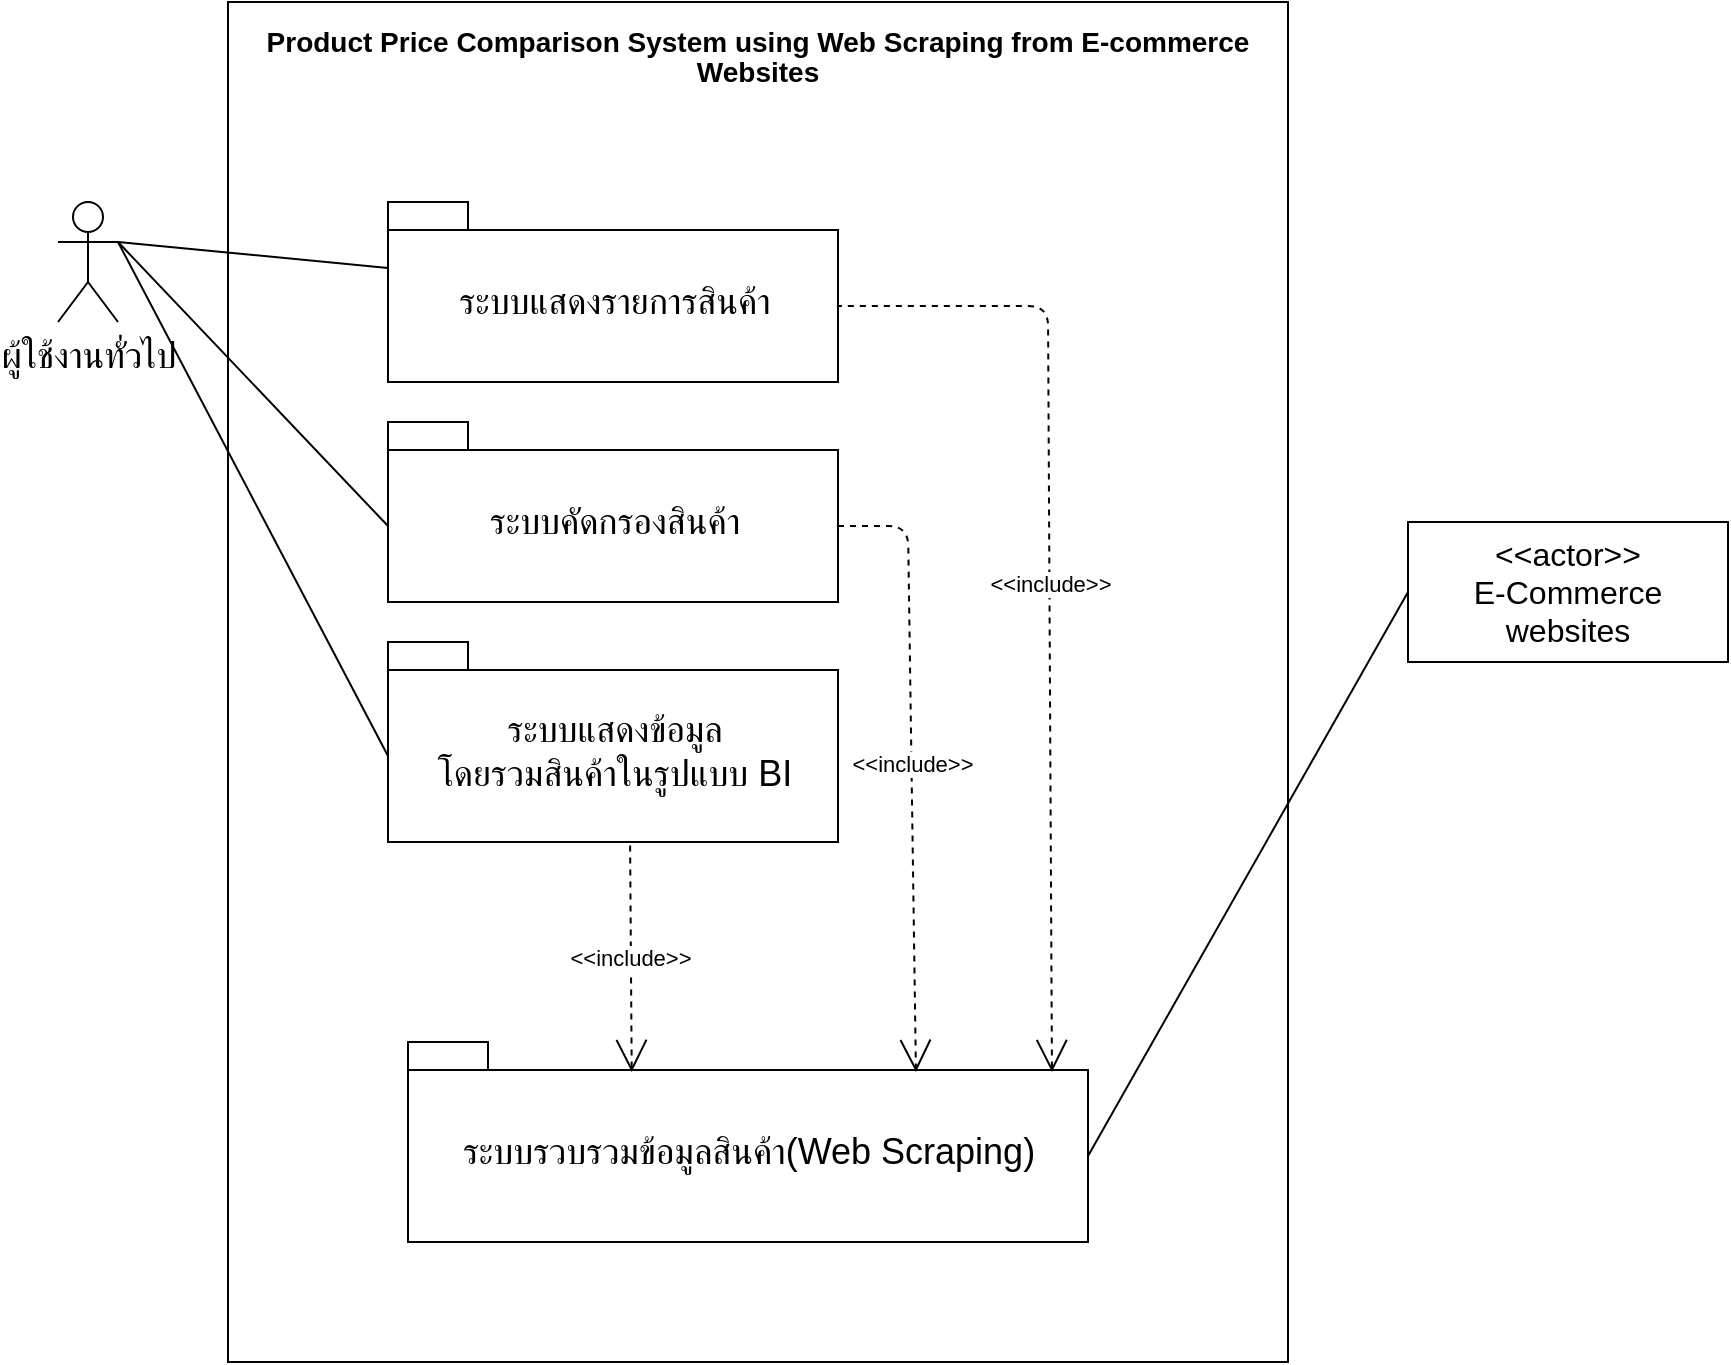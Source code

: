 <mxfile version="15.3.7" type="github">
  <diagram id="p0Sswh1wCOy0EvHFWE1C" name="Page-1">
    <mxGraphModel dx="1422" dy="794" grid="1" gridSize="10" guides="1" tooltips="1" connect="1" arrows="1" fold="1" page="1" pageScale="1" pageWidth="827" pageHeight="1169" math="0" shadow="0">
      <root>
        <mxCell id="0" />
        <mxCell id="1" parent="0" />
        <mxCell id="UP2Xns26A9CMsstVCoSg-2" value="&lt;span style=&quot;line-height: 115% ; font-family: &amp;#34;th sarabunpsk&amp;#34; , sans-serif&quot;&gt;&lt;font size=&quot;1&quot;&gt;&lt;b style=&quot;font-size: 14px&quot;&gt;Product Price Comparison System using Web Scraping from E-commerce Websites&lt;/b&gt;&lt;/font&gt;&lt;/span&gt;" style="rounded=0;whiteSpace=wrap;html=1;spacingTop=-125;spacing=5;spacingBottom=500;" vertex="1" parent="1">
          <mxGeometry x="140" y="10" width="530" height="680" as="geometry" />
        </mxCell>
        <mxCell id="cj-hPwlbrHodN3N8FsVO-1" value="&lt;font style=&quot;font-size: 18px&quot;&gt;ผู้ใช้งานทั่วไป&lt;/font&gt;" style="shape=umlActor;verticalLabelPosition=bottom;verticalAlign=top;html=1;outlineConnect=0;hachureGap=4;pointerEvents=0;" parent="1" vertex="1">
          <mxGeometry x="55" y="110" width="30" height="60" as="geometry" />
        </mxCell>
        <mxCell id="cj-hPwlbrHodN3N8FsVO-3" value="&lt;font style=&quot;font-size: 18px ; font-weight: normal&quot;&gt;ระบบแสดงรายการสินค้า&lt;/font&gt;" style="shape=folder;fontStyle=1;spacingTop=10;tabWidth=40;tabHeight=14;tabPosition=left;html=1;hachureGap=4;pointerEvents=0;" parent="1" vertex="1">
          <mxGeometry x="220" y="110" width="225" height="90" as="geometry" />
        </mxCell>
        <mxCell id="Q_QUAt-K6iGTTHn7CNDI-12" value="" style="endArrow=none;html=1;startSize=14;endSize=14;sourcePerimeterSpacing=8;targetPerimeterSpacing=8;entryX=0;entryY=0;entryDx=0;entryDy=33;entryPerimeter=0;exitX=1;exitY=0.333;exitDx=0;exitDy=0;exitPerimeter=0;" parent="1" source="cj-hPwlbrHodN3N8FsVO-1" target="cj-hPwlbrHodN3N8FsVO-3" edge="1">
          <mxGeometry width="50" height="50" relative="1" as="geometry">
            <mxPoint x="80" y="130" as="sourcePoint" />
            <mxPoint x="410" y="260" as="targetPoint" />
          </mxGeometry>
        </mxCell>
        <mxCell id="Q_QUAt-K6iGTTHn7CNDI-13" value="&lt;font style=&quot;font-size: 18px ; font-weight: normal&quot;&gt;ระบบคัดกรองสินค้า&lt;/font&gt;" style="shape=folder;fontStyle=1;spacingTop=10;tabWidth=40;tabHeight=14;tabPosition=left;html=1;hachureGap=4;pointerEvents=0;" parent="1" vertex="1">
          <mxGeometry x="220" y="220" width="225" height="90" as="geometry" />
        </mxCell>
        <mxCell id="Q_QUAt-K6iGTTHn7CNDI-14" value="&lt;font style=&quot;font-size: 18px ; font-weight: normal&quot;&gt;ระบบแสดงข้อมูล&lt;br&gt;โดยรวมสินค้าในรูปแบบ BI&lt;/font&gt;" style="shape=folder;fontStyle=1;spacingTop=10;tabWidth=40;tabHeight=14;tabPosition=left;html=1;hachureGap=4;pointerEvents=0;" parent="1" vertex="1">
          <mxGeometry x="220" y="330" width="225" height="100" as="geometry" />
        </mxCell>
        <mxCell id="Q_QUAt-K6iGTTHn7CNDI-15" value="" style="endArrow=none;html=1;startSize=14;endSize=14;sourcePerimeterSpacing=8;targetPerimeterSpacing=8;entryX=1;entryY=0.333;entryDx=0;entryDy=0;entryPerimeter=0;exitX=0;exitY=0;exitDx=0;exitDy=52;exitPerimeter=0;" parent="1" source="Q_QUAt-K6iGTTHn7CNDI-13" target="cj-hPwlbrHodN3N8FsVO-1" edge="1">
          <mxGeometry width="50" height="50" relative="1" as="geometry">
            <mxPoint x="150" y="240" as="sourcePoint" />
            <mxPoint x="200" y="190" as="targetPoint" />
          </mxGeometry>
        </mxCell>
        <mxCell id="Q_QUAt-K6iGTTHn7CNDI-17" value="" style="endArrow=none;html=1;startSize=14;endSize=14;sourcePerimeterSpacing=8;targetPerimeterSpacing=8;entryX=1;entryY=0.333;entryDx=0;entryDy=0;entryPerimeter=0;exitX=0;exitY=0;exitDx=0;exitDy=57;exitPerimeter=0;" parent="1" source="Q_QUAt-K6iGTTHn7CNDI-14" target="cj-hPwlbrHodN3N8FsVO-1" edge="1">
          <mxGeometry width="50" height="50" relative="1" as="geometry">
            <mxPoint x="90" y="280" as="sourcePoint" />
            <mxPoint x="140" y="230" as="targetPoint" />
          </mxGeometry>
        </mxCell>
        <mxCell id="Q_QUAt-K6iGTTHn7CNDI-34" value="&lt;font style=&quot;font-size: 18px ; font-weight: normal&quot;&gt;ระบบรวบรวมข้อมูลสินค้า(Web Scraping)&lt;/font&gt;" style="shape=folder;fontStyle=1;spacingTop=10;tabWidth=40;tabHeight=14;tabPosition=left;html=1;hachureGap=4;pointerEvents=0;" parent="1" vertex="1">
          <mxGeometry x="230" y="530" width="340" height="100" as="geometry" />
        </mxCell>
        <mxCell id="Q_QUAt-K6iGTTHn7CNDI-40" value="&amp;lt;&amp;lt;include&amp;gt;&amp;gt;" style="endArrow=none;dashed=1;html=1;startSize=14;endSize=14;sourcePerimeterSpacing=8;targetPerimeterSpacing=8;strokeColor=default;entryX=0.538;entryY=1;entryDx=0;entryDy=0;entryPerimeter=0;endFill=0;startArrow=open;startFill=0;exitX=0.329;exitY=0.15;exitDx=0;exitDy=0;exitPerimeter=0;" parent="1" source="Q_QUAt-K6iGTTHn7CNDI-34" target="Q_QUAt-K6iGTTHn7CNDI-14" edge="1">
          <mxGeometry width="50" height="50" relative="1" as="geometry">
            <mxPoint x="341" y="550" as="sourcePoint" />
            <mxPoint x="380" y="440" as="targetPoint" />
          </mxGeometry>
        </mxCell>
        <mxCell id="Q_QUAt-K6iGTTHn7CNDI-42" value="&amp;lt;&amp;lt;include&amp;gt;&amp;gt;" style="endArrow=open;dashed=1;html=1;startSize=14;endSize=14;sourcePerimeterSpacing=8;targetPerimeterSpacing=8;strokeColor=default;exitX=0;exitY=0;exitDx=225;exitDy=52;exitPerimeter=0;entryX=0.747;entryY=0.15;entryDx=0;entryDy=0;entryPerimeter=0;startArrow=none;startFill=0;endFill=0;" parent="1" source="Q_QUAt-K6iGTTHn7CNDI-13" target="Q_QUAt-K6iGTTHn7CNDI-34" edge="1">
          <mxGeometry width="50" height="50" relative="1" as="geometry">
            <mxPoint x="460" y="280" as="sourcePoint" />
            <mxPoint x="510" y="230" as="targetPoint" />
            <Array as="points">
              <mxPoint x="480" y="272" />
            </Array>
          </mxGeometry>
        </mxCell>
        <mxCell id="Q_QUAt-K6iGTTHn7CNDI-43" value="&amp;lt;&amp;lt;include&amp;gt;&amp;gt;" style="endArrow=none;dashed=1;html=1;startSize=14;endSize=14;sourcePerimeterSpacing=8;targetPerimeterSpacing=8;strokeColor=default;startArrow=open;startFill=0;entryX=0;entryY=0;entryDx=225;entryDy=52;entryPerimeter=0;exitX=0.947;exitY=0.15;exitDx=0;exitDy=0;exitPerimeter=0;" parent="1" source="Q_QUAt-K6iGTTHn7CNDI-34" target="cj-hPwlbrHodN3N8FsVO-3" edge="1">
          <mxGeometry width="50" height="50" relative="1" as="geometry">
            <mxPoint x="520" y="270" as="sourcePoint" />
            <mxPoint x="540" y="160" as="targetPoint" />
            <Array as="points">
              <mxPoint x="550" y="162" />
            </Array>
          </mxGeometry>
        </mxCell>
        <mxCell id="Q_QUAt-K6iGTTHn7CNDI-64" value="&lt;font style=&quot;font-size: 16px&quot;&gt;&amp;lt;&amp;lt;actor&amp;gt;&amp;gt;&lt;br&gt;E-Commerce websites&lt;/font&gt;" style="rounded=0;whiteSpace=wrap;html=1;hachureGap=4;pointerEvents=0;" parent="1" vertex="1">
          <mxGeometry x="730" y="270" width="160" height="70" as="geometry" />
        </mxCell>
        <mxCell id="UP2Xns26A9CMsstVCoSg-7" value="" style="endArrow=none;html=1;entryX=0;entryY=0.5;entryDx=0;entryDy=0;exitX=0;exitY=0;exitDx=340;exitDy=57;exitPerimeter=0;" edge="1" parent="1" source="Q_QUAt-K6iGTTHn7CNDI-34" target="Q_QUAt-K6iGTTHn7CNDI-64">
          <mxGeometry width="50" height="50" relative="1" as="geometry">
            <mxPoint x="680" y="350" as="sourcePoint" />
            <mxPoint x="720" y="310" as="targetPoint" />
          </mxGeometry>
        </mxCell>
      </root>
    </mxGraphModel>
  </diagram>
</mxfile>
